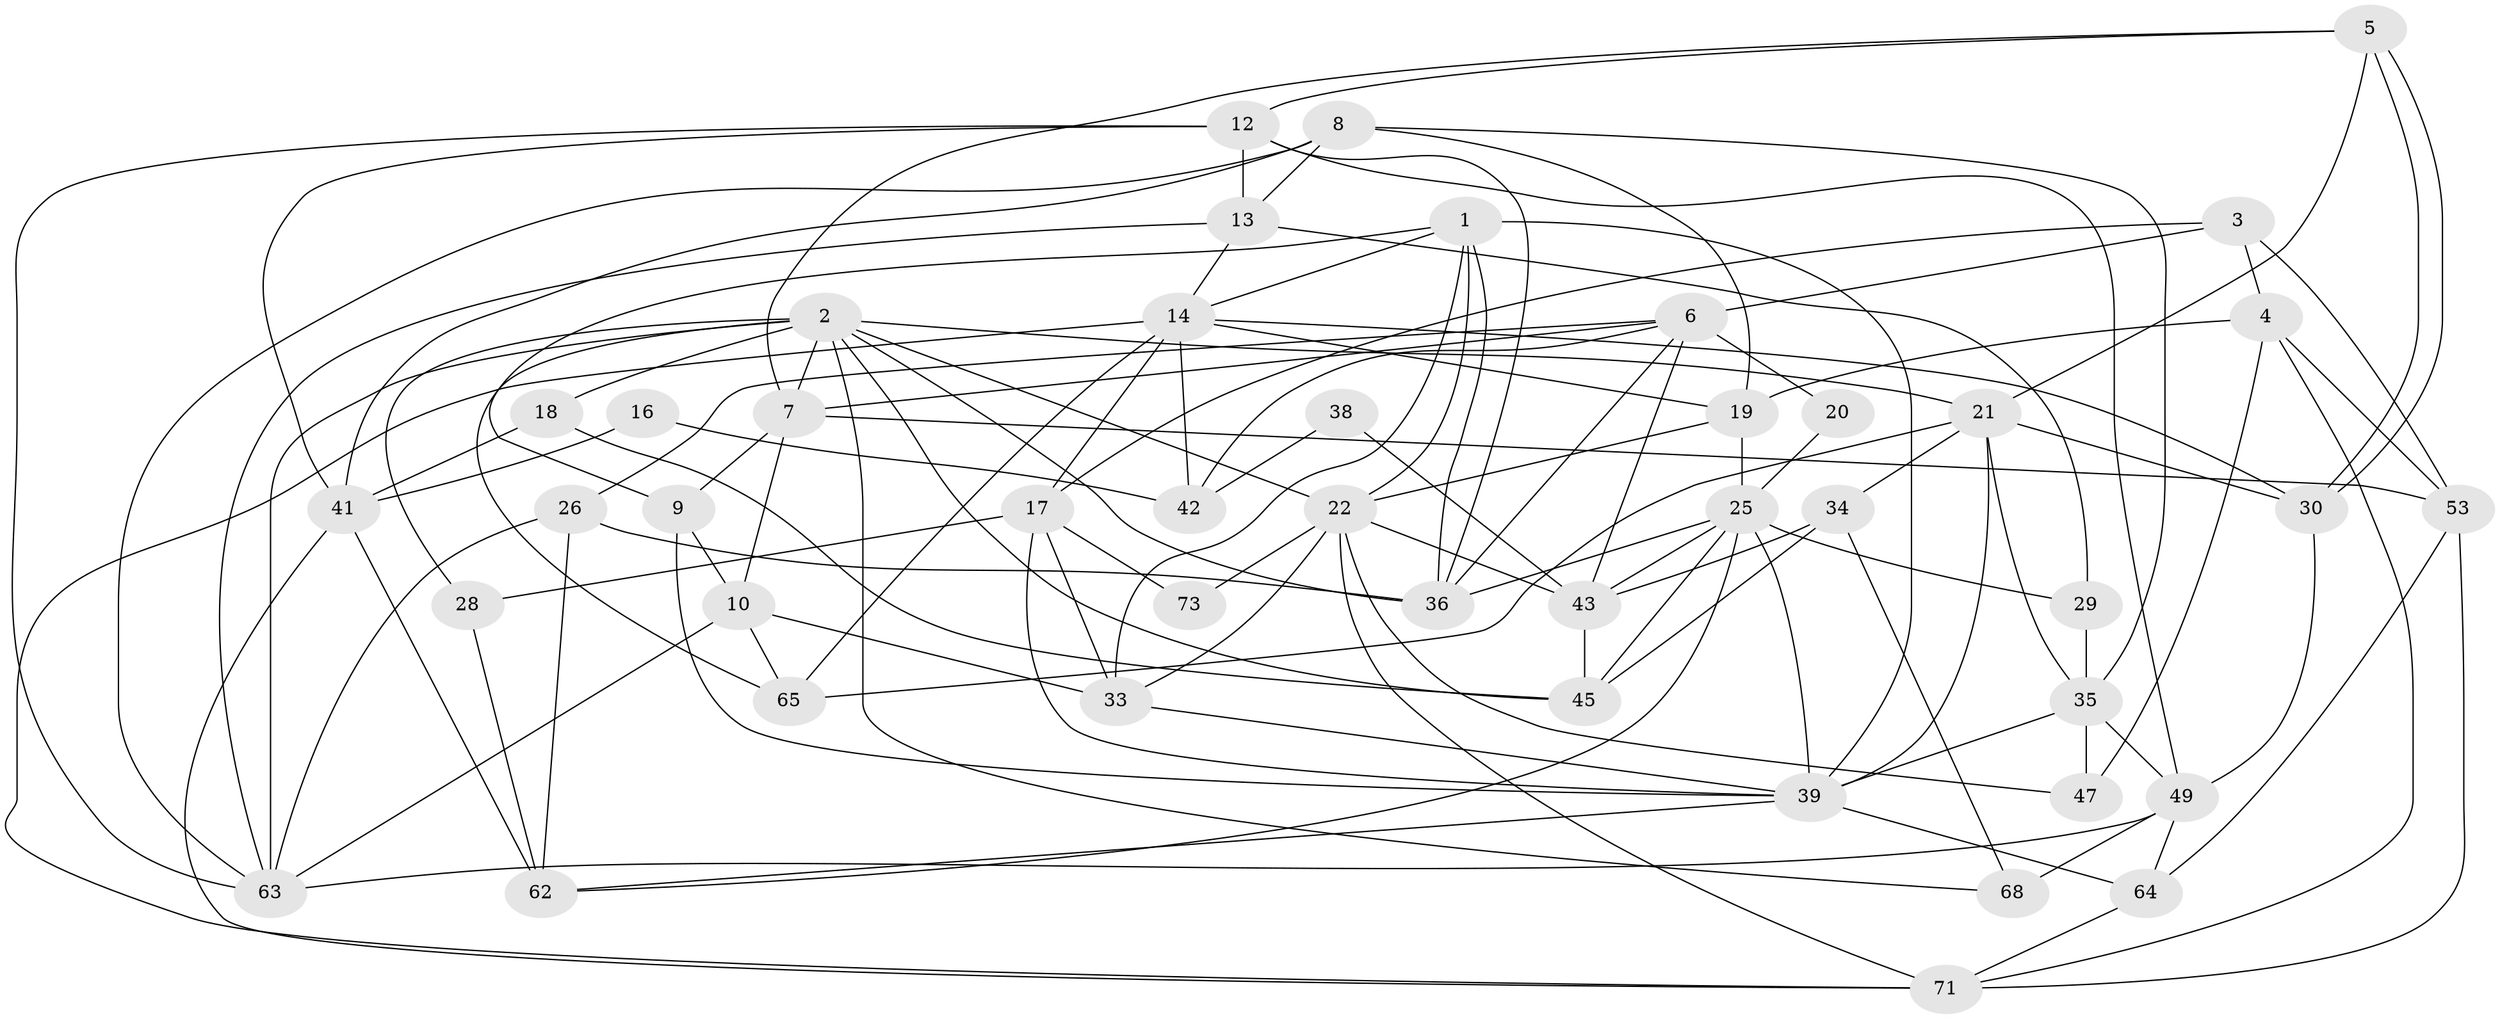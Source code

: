 // Generated by graph-tools (version 1.1) at 2025/52/02/27/25 19:52:04]
// undirected, 45 vertices, 115 edges
graph export_dot {
graph [start="1"]
  node [color=gray90,style=filled];
  1 [super="+66"];
  2 [super="+15"];
  3 [super="+48"];
  4 [super="+55"];
  5 [super="+24"];
  6 [super="+44"];
  7 [super="+56"];
  8;
  9 [super="+11"];
  10;
  12;
  13 [super="+51"];
  14 [super="+59"];
  16;
  17 [super="+31"];
  18 [super="+23"];
  19 [super="+27"];
  20;
  21 [super="+37"];
  22 [super="+32"];
  25 [super="+46"];
  26 [super="+60"];
  28;
  29;
  30;
  33 [super="+67"];
  34 [super="+61"];
  35 [super="+52"];
  36 [super="+58"];
  38;
  39 [super="+40"];
  41 [super="+50"];
  42;
  43 [super="+54"];
  45;
  47;
  49 [super="+70"];
  53 [super="+57"];
  62;
  63 [super="+69"];
  64;
  65 [super="+74"];
  68;
  71 [super="+72"];
  73;
  1 -- 39 [weight=2];
  1 -- 14;
  1 -- 36;
  1 -- 9;
  1 -- 22;
  1 -- 33;
  2 -- 36;
  2 -- 28;
  2 -- 63;
  2 -- 68;
  2 -- 65;
  2 -- 45;
  2 -- 22;
  2 -- 21;
  2 -- 18;
  2 -- 7;
  3 -- 53;
  3 -- 6;
  3 -- 17;
  3 -- 4;
  4 -- 53;
  4 -- 19;
  4 -- 47;
  4 -- 71;
  5 -- 30 [weight=2];
  5 -- 30;
  5 -- 21;
  5 -- 12;
  5 -- 7;
  6 -- 36;
  6 -- 26;
  6 -- 42;
  6 -- 20;
  6 -- 43;
  6 -- 7;
  7 -- 10;
  7 -- 53;
  7 -- 9;
  8 -- 63;
  8 -- 41;
  8 -- 19;
  8 -- 35;
  8 -- 13;
  9 -- 39;
  9 -- 10;
  10 -- 63;
  10 -- 65;
  10 -- 33;
  12 -- 41;
  12 -- 49;
  12 -- 63;
  12 -- 36;
  12 -- 13;
  13 -- 29;
  13 -- 14;
  13 -- 63;
  14 -- 65;
  14 -- 19;
  14 -- 71;
  14 -- 30;
  14 -- 42;
  14 -- 17;
  16 -- 42;
  16 -- 41;
  17 -- 39;
  17 -- 33;
  17 -- 73;
  17 -- 28;
  18 -- 45;
  18 -- 41;
  19 -- 25;
  19 -- 22;
  20 -- 25;
  21 -- 30;
  21 -- 34;
  21 -- 65 [weight=2];
  21 -- 39;
  21 -- 35;
  22 -- 43;
  22 -- 33;
  22 -- 73;
  22 -- 47;
  22 -- 71;
  25 -- 39 [weight=2];
  25 -- 29;
  25 -- 36;
  25 -- 43;
  25 -- 45;
  25 -- 62;
  26 -- 63;
  26 -- 36;
  26 -- 62;
  28 -- 62;
  29 -- 35;
  30 -- 49;
  33 -- 39;
  34 -- 45;
  34 -- 43;
  34 -- 68;
  35 -- 47;
  35 -- 39;
  35 -- 49;
  38 -- 42;
  38 -- 43;
  39 -- 64;
  39 -- 62;
  41 -- 62;
  41 -- 71;
  43 -- 45;
  49 -- 63;
  49 -- 64;
  49 -- 68;
  53 -- 64;
  53 -- 71;
  64 -- 71;
}
